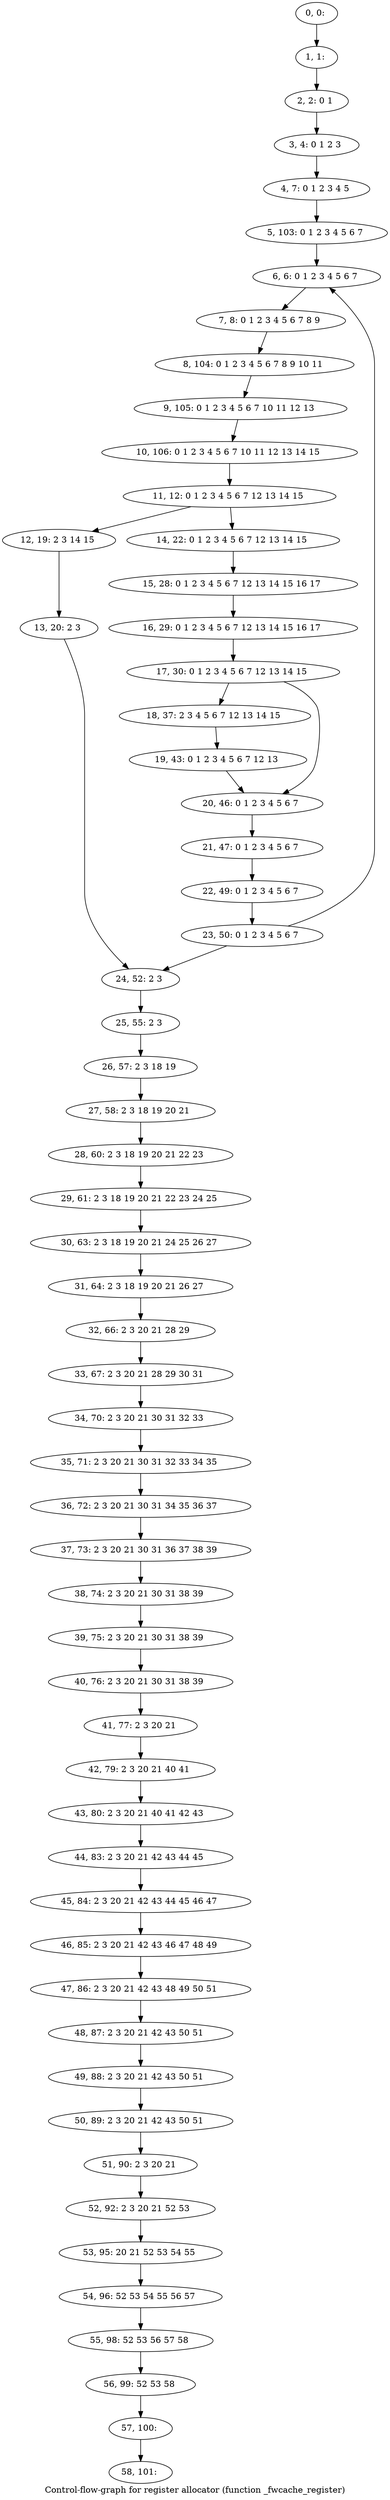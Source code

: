 digraph G {
graph [label="Control-flow-graph for register allocator (function _fwcache_register)"]
0[label="0, 0: "];
1[label="1, 1: "];
2[label="2, 2: 0 1 "];
3[label="3, 4: 0 1 2 3 "];
4[label="4, 7: 0 1 2 3 4 5 "];
5[label="5, 103: 0 1 2 3 4 5 6 7 "];
6[label="6, 6: 0 1 2 3 4 5 6 7 "];
7[label="7, 8: 0 1 2 3 4 5 6 7 8 9 "];
8[label="8, 104: 0 1 2 3 4 5 6 7 8 9 10 11 "];
9[label="9, 105: 0 1 2 3 4 5 6 7 10 11 12 13 "];
10[label="10, 106: 0 1 2 3 4 5 6 7 10 11 12 13 14 15 "];
11[label="11, 12: 0 1 2 3 4 5 6 7 12 13 14 15 "];
12[label="12, 19: 2 3 14 15 "];
13[label="13, 20: 2 3 "];
14[label="14, 22: 0 1 2 3 4 5 6 7 12 13 14 15 "];
15[label="15, 28: 0 1 2 3 4 5 6 7 12 13 14 15 16 17 "];
16[label="16, 29: 0 1 2 3 4 5 6 7 12 13 14 15 16 17 "];
17[label="17, 30: 0 1 2 3 4 5 6 7 12 13 14 15 "];
18[label="18, 37: 2 3 4 5 6 7 12 13 14 15 "];
19[label="19, 43: 0 1 2 3 4 5 6 7 12 13 "];
20[label="20, 46: 0 1 2 3 4 5 6 7 "];
21[label="21, 47: 0 1 2 3 4 5 6 7 "];
22[label="22, 49: 0 1 2 3 4 5 6 7 "];
23[label="23, 50: 0 1 2 3 4 5 6 7 "];
24[label="24, 52: 2 3 "];
25[label="25, 55: 2 3 "];
26[label="26, 57: 2 3 18 19 "];
27[label="27, 58: 2 3 18 19 20 21 "];
28[label="28, 60: 2 3 18 19 20 21 22 23 "];
29[label="29, 61: 2 3 18 19 20 21 22 23 24 25 "];
30[label="30, 63: 2 3 18 19 20 21 24 25 26 27 "];
31[label="31, 64: 2 3 18 19 20 21 26 27 "];
32[label="32, 66: 2 3 20 21 28 29 "];
33[label="33, 67: 2 3 20 21 28 29 30 31 "];
34[label="34, 70: 2 3 20 21 30 31 32 33 "];
35[label="35, 71: 2 3 20 21 30 31 32 33 34 35 "];
36[label="36, 72: 2 3 20 21 30 31 34 35 36 37 "];
37[label="37, 73: 2 3 20 21 30 31 36 37 38 39 "];
38[label="38, 74: 2 3 20 21 30 31 38 39 "];
39[label="39, 75: 2 3 20 21 30 31 38 39 "];
40[label="40, 76: 2 3 20 21 30 31 38 39 "];
41[label="41, 77: 2 3 20 21 "];
42[label="42, 79: 2 3 20 21 40 41 "];
43[label="43, 80: 2 3 20 21 40 41 42 43 "];
44[label="44, 83: 2 3 20 21 42 43 44 45 "];
45[label="45, 84: 2 3 20 21 42 43 44 45 46 47 "];
46[label="46, 85: 2 3 20 21 42 43 46 47 48 49 "];
47[label="47, 86: 2 3 20 21 42 43 48 49 50 51 "];
48[label="48, 87: 2 3 20 21 42 43 50 51 "];
49[label="49, 88: 2 3 20 21 42 43 50 51 "];
50[label="50, 89: 2 3 20 21 42 43 50 51 "];
51[label="51, 90: 2 3 20 21 "];
52[label="52, 92: 2 3 20 21 52 53 "];
53[label="53, 95: 20 21 52 53 54 55 "];
54[label="54, 96: 52 53 54 55 56 57 "];
55[label="55, 98: 52 53 56 57 58 "];
56[label="56, 99: 52 53 58 "];
57[label="57, 100: "];
58[label="58, 101: "];
0->1 ;
1->2 ;
2->3 ;
3->4 ;
4->5 ;
5->6 ;
6->7 ;
7->8 ;
8->9 ;
9->10 ;
10->11 ;
11->12 ;
11->14 ;
12->13 ;
13->24 ;
14->15 ;
15->16 ;
16->17 ;
17->18 ;
17->20 ;
18->19 ;
19->20 ;
20->21 ;
21->22 ;
22->23 ;
23->24 ;
23->6 ;
24->25 ;
25->26 ;
26->27 ;
27->28 ;
28->29 ;
29->30 ;
30->31 ;
31->32 ;
32->33 ;
33->34 ;
34->35 ;
35->36 ;
36->37 ;
37->38 ;
38->39 ;
39->40 ;
40->41 ;
41->42 ;
42->43 ;
43->44 ;
44->45 ;
45->46 ;
46->47 ;
47->48 ;
48->49 ;
49->50 ;
50->51 ;
51->52 ;
52->53 ;
53->54 ;
54->55 ;
55->56 ;
56->57 ;
57->58 ;
}
